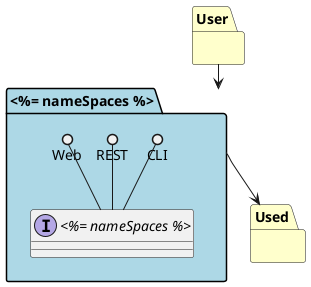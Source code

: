 @startuml

package "User" #ffffcc {

}

package "Used" #ffffcc {

}

package "<%= nameSpaces %>" #lightblue {

    interface "<%= nameSpaces %>" {
    }

    CLI ()-- "<%= nameSpaces %>"
    REST ()-- "<%= nameSpaces %>"
    Web ()-- "<%= nameSpaces %>"
}

User --> "<%= nameSpaces %>"
"<%= nameSpaces %>" --> Used

@enduml
